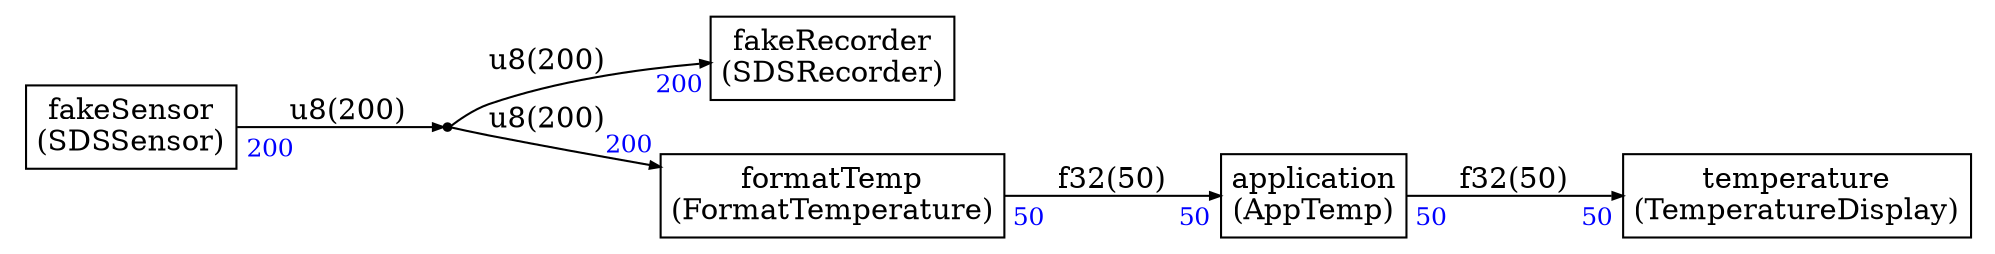 



digraph structs {
    node [shape=plaintext]
    rankdir=LR
    edge [arrowsize=0.5]
    fontname="times"


application [label=<
<TABLE BORDER="0" CELLBORDER="1" CELLSPACING="0" CELLPADDING="4">
  <TR>
    <TD ALIGN="CENTER" PORT="i">application<BR/>(AppTemp)</TD>
  </TR>
</TABLE>>];

dup0 [shape=point,label=dup0]

fakeRecorder [label=<
<TABLE BORDER="0" CELLBORDER="1" CELLSPACING="0" CELLPADDING="4">
  <TR>
    <TD ALIGN="CENTER" PORT="i">fakeRecorder<BR/>(SDSRecorder)</TD>
  </TR>
</TABLE>>];

fakeSensor [label=<
<TABLE BORDER="0" CELLBORDER="1" CELLSPACING="0" CELLPADDING="4">
  <TR>
    <TD ALIGN="CENTER" PORT="i">fakeSensor<BR/>(SDSSensor)</TD>
  </TR>
</TABLE>>];

formatTemp [label=<
<TABLE BORDER="0" CELLBORDER="1" CELLSPACING="0" CELLPADDING="4">
  <TR>
    <TD ALIGN="CENTER" PORT="i">formatTemp<BR/>(FormatTemperature)</TD>
  </TR>
</TABLE>>];

temperature [label=<
<TABLE BORDER="0" CELLBORDER="1" CELLSPACING="0" CELLPADDING="4">
  <TR>
    <TD ALIGN="CENTER" PORT="i">temperature<BR/>(TemperatureDisplay)</TD>
  </TR>
</TABLE>>];



formatTemp:i -> application:i [label="f32(50)"
,headlabel=<<TABLE BORDER="0" CELLPADDING="2"><TR><TD><FONT COLOR="blue" POINT-SIZE="12.0" >50</FONT>
</TD></TR></TABLE>>
,taillabel=<<TABLE BORDER="0" CELLPADDING="2"><TR><TD><FONT COLOR="blue" POINT-SIZE="12.0" >50</FONT>
</TD></TR></TABLE>>]

application:i -> temperature:i [label="f32(50)"
,headlabel=<<TABLE BORDER="0" CELLPADDING="2"><TR><TD><FONT COLOR="blue" POINT-SIZE="12.0" >50</FONT>
</TD></TR></TABLE>>
,taillabel=<<TABLE BORDER="0" CELLPADDING="2"><TR><TD><FONT COLOR="blue" POINT-SIZE="12.0" >50</FONT>
</TD></TR></TABLE>>]

fakeSensor:i ->  
dup0 [label="u8(200)"

,taillabel=<<TABLE BORDER="0" CELLPADDING="2"><TR><TD><FONT COLOR="blue" POINT-SIZE="12.0" >200</FONT>
</TD></TR></TABLE>>]

 
dup0 -> formatTemp:i [label="u8(200)"
,headlabel=<<TABLE BORDER="0" CELLPADDING="2"><TR><TD><FONT COLOR="blue" POINT-SIZE="12.0" >200</FONT>
</TD></TR></TABLE>>
]

 
dup0 -> fakeRecorder:i [label="u8(200)"
,headlabel=<<TABLE BORDER="0" CELLPADDING="2"><TR><TD><FONT COLOR="blue" POINT-SIZE="12.0" >200</FONT>
</TD></TR></TABLE>>
]


}
